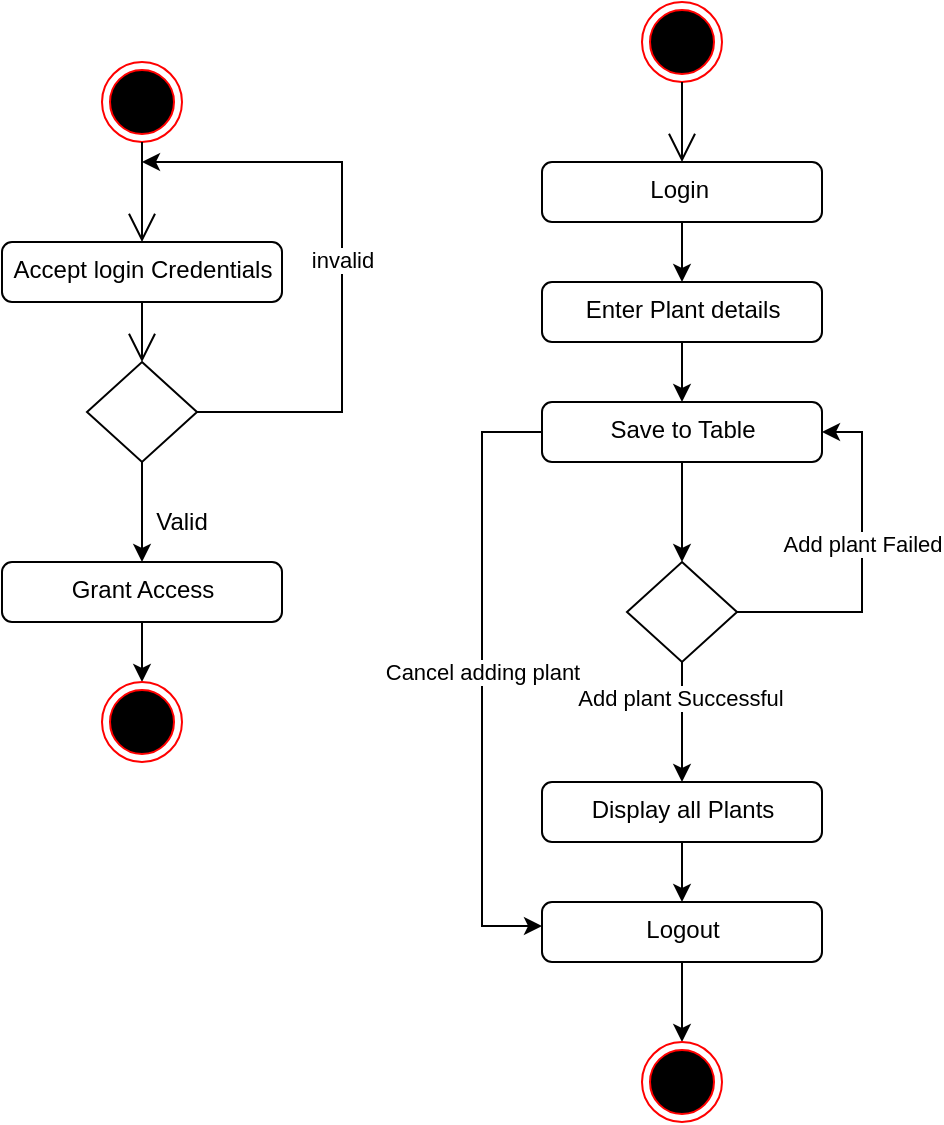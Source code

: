 <mxfile version="13.9.9" type="device"><diagram name="Page-1" id="0783ab3e-0a74-02c8-0abd-f7b4e66b4bec"><mxGraphModel dx="367" dy="694" grid="1" gridSize="10" guides="1" tooltips="1" connect="1" arrows="1" fold="1" page="1" pageScale="1" pageWidth="850" pageHeight="1100" background="#ffffff" math="0" shadow="0" extFonts="Permanent Marker^https://fonts.googleapis.com/css?family=Permanent+Marker"><root><mxCell id="0"/><mxCell id="1" parent="0"/><mxCell id="NaK3-OcLM-hNMJjaJP2v-1" value="" style="ellipse;html=1;shape=endState;fillColor=#000000;strokeColor=#ff0000;" vertex="1" parent="1"><mxGeometry x="1050" y="130" width="40" height="40" as="geometry"/></mxCell><mxCell id="NaK3-OcLM-hNMJjaJP2v-2" value="" style="endArrow=open;endFill=1;endSize=12;html=1;exitX=0.5;exitY=1;exitDx=0;exitDy=0;entryX=0.5;entryY=0;entryDx=0;entryDy=0;" edge="1" parent="1" source="NaK3-OcLM-hNMJjaJP2v-1" target="NaK3-OcLM-hNMJjaJP2v-3"><mxGeometry width="160" relative="1" as="geometry"><mxPoint x="990" y="270" as="sourcePoint"/><mxPoint x="1070" y="220" as="targetPoint"/></mxGeometry></mxCell><mxCell id="NaK3-OcLM-hNMJjaJP2v-3" value="Accept login Credentials" style="html=1;align=center;verticalAlign=top;rounded=1;absoluteArcSize=1;arcSize=10;dashed=0;" vertex="1" parent="1"><mxGeometry x="1000" y="220" width="140" height="30" as="geometry"/></mxCell><mxCell id="NaK3-OcLM-hNMJjaJP2v-4" value="invalid" style="edgeStyle=orthogonalEdgeStyle;rounded=0;orthogonalLoop=1;jettySize=auto;html=1;exitX=1;exitY=0.5;exitDx=0;exitDy=0;" edge="1" parent="1" source="NaK3-OcLM-hNMJjaJP2v-6"><mxGeometry relative="1" as="geometry"><mxPoint x="1070" y="180" as="targetPoint"/><Array as="points"><mxPoint x="1170" y="305"/><mxPoint x="1170" y="180"/></Array></mxGeometry></mxCell><mxCell id="NaK3-OcLM-hNMJjaJP2v-5" style="edgeStyle=orthogonalEdgeStyle;rounded=0;orthogonalLoop=1;jettySize=auto;html=1;exitX=0.5;exitY=1;exitDx=0;exitDy=0;entryX=0.5;entryY=0;entryDx=0;entryDy=0;" edge="1" parent="1" source="NaK3-OcLM-hNMJjaJP2v-6" target="NaK3-OcLM-hNMJjaJP2v-10"><mxGeometry relative="1" as="geometry"/></mxCell><mxCell id="NaK3-OcLM-hNMJjaJP2v-6" value="" style="rhombus;" vertex="1" parent="1"><mxGeometry x="1042.5" y="280" width="55" height="50" as="geometry"/></mxCell><mxCell id="NaK3-OcLM-hNMJjaJP2v-7" value="" style="endArrow=open;endFill=1;endSize=12;html=1;entryX=0.5;entryY=0;entryDx=0;entryDy=0;" edge="1" parent="1" source="NaK3-OcLM-hNMJjaJP2v-3" target="NaK3-OcLM-hNMJjaJP2v-6"><mxGeometry width="160" relative="1" as="geometry"><mxPoint x="1070" y="320" as="sourcePoint"/><mxPoint x="1070" y="370" as="targetPoint"/></mxGeometry></mxCell><mxCell id="NaK3-OcLM-hNMJjaJP2v-8" value="Valid" style="text;html=1;strokeColor=none;fillColor=none;align=center;verticalAlign=middle;whiteSpace=wrap;rounded=0;" vertex="1" parent="1"><mxGeometry x="1070" y="350" width="40" height="20" as="geometry"/></mxCell><mxCell id="NaK3-OcLM-hNMJjaJP2v-9" style="edgeStyle=orthogonalEdgeStyle;rounded=0;orthogonalLoop=1;jettySize=auto;html=1;exitX=0.5;exitY=1;exitDx=0;exitDy=0;" edge="1" parent="1" source="NaK3-OcLM-hNMJjaJP2v-10" target="NaK3-OcLM-hNMJjaJP2v-11"><mxGeometry relative="1" as="geometry"/></mxCell><mxCell id="NaK3-OcLM-hNMJjaJP2v-10" value="Grant Access" style="html=1;align=center;verticalAlign=top;rounded=1;absoluteArcSize=1;arcSize=10;dashed=0;" vertex="1" parent="1"><mxGeometry x="1000" y="380" width="140" height="30" as="geometry"/></mxCell><mxCell id="NaK3-OcLM-hNMJjaJP2v-11" value="" style="ellipse;html=1;shape=endState;fillColor=#000000;strokeColor=#ff0000;" vertex="1" parent="1"><mxGeometry x="1050" y="440" width="40" height="40" as="geometry"/></mxCell><mxCell id="NaK3-OcLM-hNMJjaJP2v-12" value="" style="ellipse;html=1;shape=endState;fillColor=#000000;strokeColor=#ff0000;" vertex="1" parent="1"><mxGeometry x="1320" y="100" width="40" height="40" as="geometry"/></mxCell><mxCell id="NaK3-OcLM-hNMJjaJP2v-13" value="" style="endArrow=open;endFill=1;endSize=12;html=1;exitX=0.5;exitY=1;exitDx=0;exitDy=0;entryX=0.5;entryY=0;entryDx=0;entryDy=0;" edge="1" parent="1" source="NaK3-OcLM-hNMJjaJP2v-12" target="NaK3-OcLM-hNMJjaJP2v-15"><mxGeometry width="160" relative="1" as="geometry"><mxPoint x="1260" y="350" as="sourcePoint"/><mxPoint x="1340" y="300" as="targetPoint"/></mxGeometry></mxCell><mxCell id="NaK3-OcLM-hNMJjaJP2v-14" style="edgeStyle=orthogonalEdgeStyle;rounded=0;orthogonalLoop=1;jettySize=auto;html=1;exitX=0.5;exitY=1;exitDx=0;exitDy=0;" edge="1" parent="1" source="NaK3-OcLM-hNMJjaJP2v-28" target="NaK3-OcLM-hNMJjaJP2v-25"><mxGeometry relative="1" as="geometry"><mxPoint x="1340" y="260.01" as="sourcePoint"/></mxGeometry></mxCell><mxCell id="NaK3-OcLM-hNMJjaJP2v-15" value="Login&amp;nbsp;" style="html=1;align=center;verticalAlign=top;rounded=1;absoluteArcSize=1;arcSize=10;dashed=0;" vertex="1" parent="1"><mxGeometry x="1270" y="180" width="140" height="30" as="geometry"/></mxCell><mxCell id="NaK3-OcLM-hNMJjaJP2v-16" value="Add plant Failed" style="edgeStyle=orthogonalEdgeStyle;rounded=0;orthogonalLoop=1;jettySize=auto;html=1;exitX=1;exitY=0.5;exitDx=0;exitDy=0;entryX=1;entryY=0.5;entryDx=0;entryDy=0;" edge="1" parent="1" source="NaK3-OcLM-hNMJjaJP2v-19" target="NaK3-OcLM-hNMJjaJP2v-25"><mxGeometry x="0.117" relative="1" as="geometry"><mxPoint x="1530" y="330" as="targetPoint"/><Array as="points"><mxPoint x="1430" y="405"/><mxPoint x="1430" y="315"/></Array><mxPoint as="offset"/></mxGeometry></mxCell><mxCell id="NaK3-OcLM-hNMJjaJP2v-17" style="edgeStyle=orthogonalEdgeStyle;rounded=0;orthogonalLoop=1;jettySize=auto;html=1;exitX=0.5;exitY=1;exitDx=0;exitDy=0;entryX=0.5;entryY=0;entryDx=0;entryDy=0;" edge="1" parent="1" source="NaK3-OcLM-hNMJjaJP2v-19" target="NaK3-OcLM-hNMJjaJP2v-22"><mxGeometry relative="1" as="geometry"><Array as="points"><mxPoint x="1340" y="460"/><mxPoint x="1340" y="490"/><mxPoint x="1340" y="490"/></Array></mxGeometry></mxCell><mxCell id="NaK3-OcLM-hNMJjaJP2v-18" value="Add plant Successful" style="edgeLabel;html=1;align=center;verticalAlign=middle;resizable=0;points=[];" vertex="1" connectable="0" parent="NaK3-OcLM-hNMJjaJP2v-17"><mxGeometry x="-0.4" y="-1" relative="1" as="geometry"><mxPoint as="offset"/></mxGeometry></mxCell><mxCell id="NaK3-OcLM-hNMJjaJP2v-19" value="" style="rhombus;" vertex="1" parent="1"><mxGeometry x="1312.5" y="380" width="55" height="50" as="geometry"/></mxCell><mxCell id="NaK3-OcLM-hNMJjaJP2v-20" style="edgeStyle=orthogonalEdgeStyle;rounded=0;orthogonalLoop=1;jettySize=auto;html=1;exitX=0.5;exitY=1;exitDx=0;exitDy=0;" edge="1" parent="1" source="NaK3-OcLM-hNMJjaJP2v-26" target="NaK3-OcLM-hNMJjaJP2v-23"><mxGeometry relative="1" as="geometry"><mxPoint x="1335" y="620" as="sourcePoint"/></mxGeometry></mxCell><mxCell id="NaK3-OcLM-hNMJjaJP2v-21" style="edgeStyle=orthogonalEdgeStyle;rounded=0;orthogonalLoop=1;jettySize=auto;html=1;exitX=0.5;exitY=1;exitDx=0;exitDy=0;entryX=0.5;entryY=0;entryDx=0;entryDy=0;" edge="1" parent="1" source="NaK3-OcLM-hNMJjaJP2v-22" target="NaK3-OcLM-hNMJjaJP2v-26"><mxGeometry relative="1" as="geometry"/></mxCell><mxCell id="NaK3-OcLM-hNMJjaJP2v-22" value="Display all Plants" style="html=1;align=center;verticalAlign=top;rounded=1;absoluteArcSize=1;arcSize=10;dashed=0;" vertex="1" parent="1"><mxGeometry x="1270" y="490" width="140" height="30" as="geometry"/></mxCell><mxCell id="NaK3-OcLM-hNMJjaJP2v-23" value="" style="ellipse;html=1;shape=endState;fillColor=#000000;strokeColor=#ff0000;" vertex="1" parent="1"><mxGeometry x="1320" y="620" width="40" height="40" as="geometry"/></mxCell><mxCell id="NaK3-OcLM-hNMJjaJP2v-24" style="edgeStyle=orthogonalEdgeStyle;rounded=0;orthogonalLoop=1;jettySize=auto;html=1;exitX=0.5;exitY=1;exitDx=0;exitDy=0;entryX=0.5;entryY=0;entryDx=0;entryDy=0;" edge="1" parent="1" source="NaK3-OcLM-hNMJjaJP2v-25" target="NaK3-OcLM-hNMJjaJP2v-19"><mxGeometry relative="1" as="geometry"/></mxCell><mxCell id="NaK3-OcLM-hNMJjaJP2v-25" value="Save to Table" style="html=1;align=center;verticalAlign=top;rounded=1;absoluteArcSize=1;arcSize=10;dashed=0;" vertex="1" parent="1"><mxGeometry x="1270" y="300" width="140" height="30" as="geometry"/></mxCell><mxCell id="NaK3-OcLM-hNMJjaJP2v-26" value="Logout" style="html=1;align=center;verticalAlign=top;rounded=1;absoluteArcSize=1;arcSize=10;dashed=0;" vertex="1" parent="1"><mxGeometry x="1270" y="550" width="140" height="30" as="geometry"/></mxCell><mxCell id="NaK3-OcLM-hNMJjaJP2v-27" value="Cancel adding plant" style="edgeStyle=orthogonalEdgeStyle;rounded=0;orthogonalLoop=1;jettySize=auto;html=1;exitX=0;exitY=0.25;exitDx=0;exitDy=0;" edge="1" parent="1" source="NaK3-OcLM-hNMJjaJP2v-25" target="NaK3-OcLM-hNMJjaJP2v-26"><mxGeometry relative="1" as="geometry"><mxPoint x="1220" y="510" as="targetPoint"/><Array as="points"><mxPoint x="1270" y="315"/><mxPoint x="1240" y="315"/><mxPoint x="1240" y="562"/></Array><mxPoint x="1377.5" y="435" as="sourcePoint"/></mxGeometry></mxCell><mxCell id="NaK3-OcLM-hNMJjaJP2v-28" value="Enter Plant details" style="html=1;align=center;verticalAlign=top;rounded=1;absoluteArcSize=1;arcSize=10;dashed=0;" vertex="1" parent="1"><mxGeometry x="1270" y="240" width="140" height="30" as="geometry"/></mxCell><mxCell id="NaK3-OcLM-hNMJjaJP2v-29" style="edgeStyle=orthogonalEdgeStyle;rounded=0;orthogonalLoop=1;jettySize=auto;html=1;exitX=0.5;exitY=1;exitDx=0;exitDy=0;entryX=0.5;entryY=0;entryDx=0;entryDy=0;" edge="1" parent="1" source="NaK3-OcLM-hNMJjaJP2v-15" target="NaK3-OcLM-hNMJjaJP2v-28"><mxGeometry relative="1" as="geometry"><mxPoint x="1350" y="220" as="sourcePoint"/><mxPoint x="1350" y="380" as="targetPoint"/></mxGeometry></mxCell></root></mxGraphModel></diagram></mxfile>